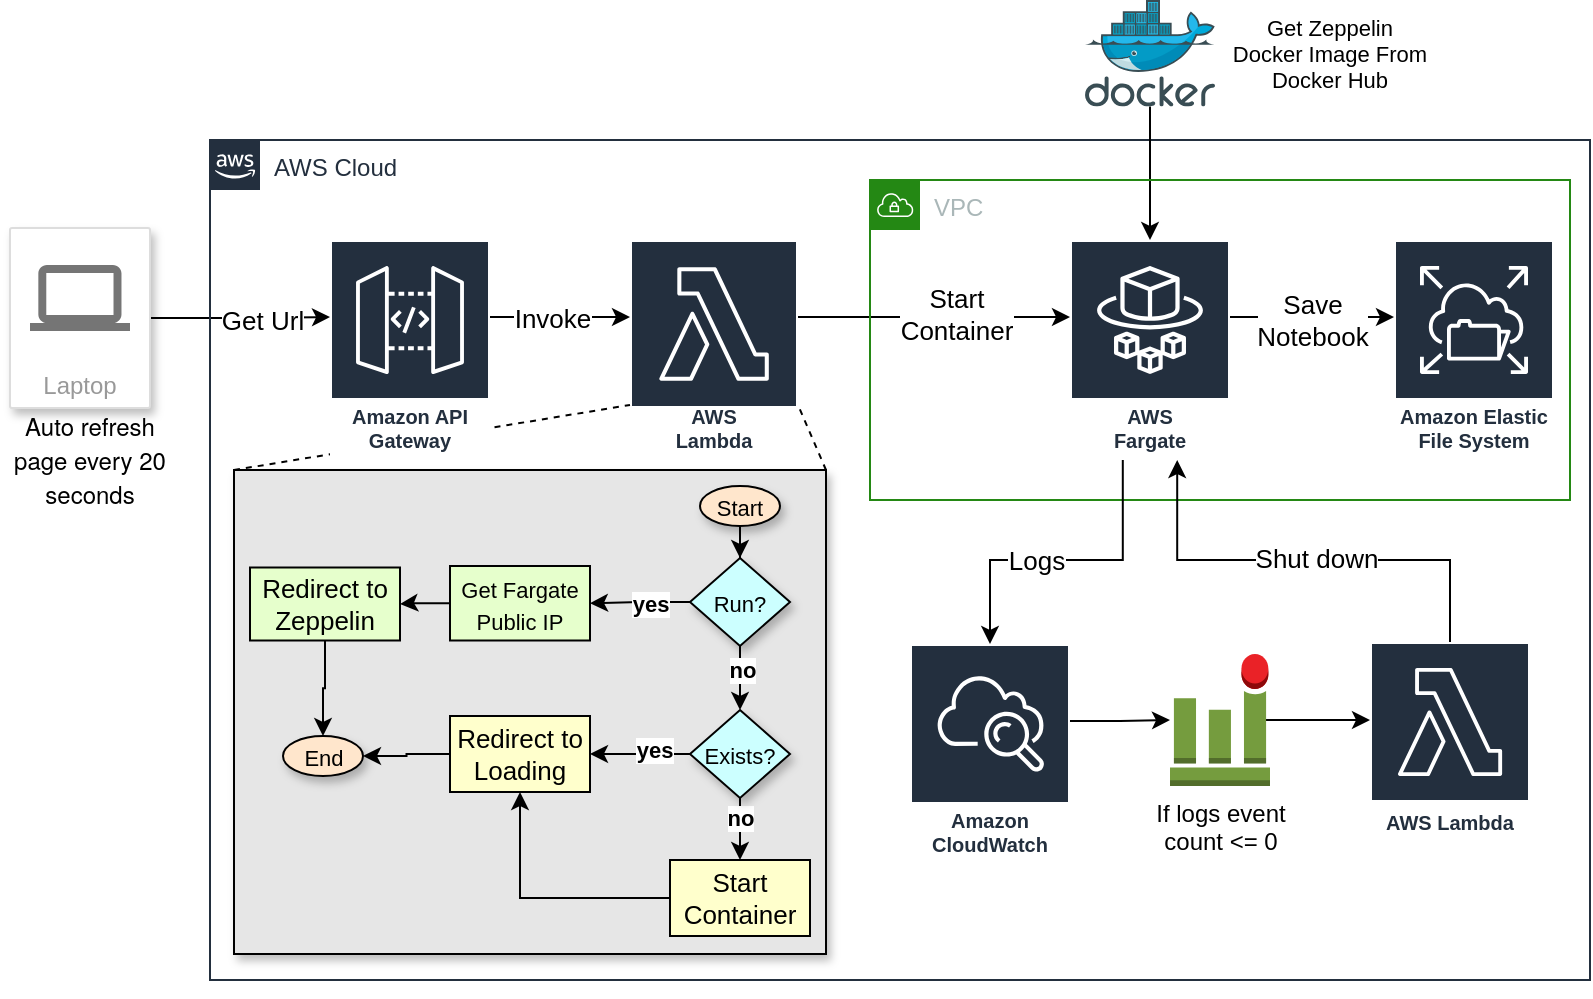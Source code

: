<mxfile version="17.4.2" type="device"><diagram id="2d5L-EtQj0gx2IhhueRL" name="Page-1"><mxGraphModel dx="1388" dy="710" grid="1" gridSize="10" guides="1" tooltips="1" connect="1" arrows="1" fold="1" page="1" pageScale="1" pageWidth="827" pageHeight="1169" math="0" shadow="0"><root><mxCell id="0"/><mxCell id="1" parent="0"/><mxCell id="Nfja7UsKMRAkqFANdGCI-28" style="edgeStyle=orthogonalEdgeStyle;rounded=0;orthogonalLoop=1;jettySize=auto;html=1;exitX=1;exitY=0.5;exitDx=0;exitDy=0;entryX=0;entryY=0.35;entryDx=0;entryDy=0;entryPerimeter=0;fontSize=14;" edge="1" parent="1" source="Nfja7UsKMRAkqFANdGCI-1" target="Nfja7UsKMRAkqFANdGCI-4"><mxGeometry relative="1" as="geometry"/></mxCell><mxCell id="Nfja7UsKMRAkqFANdGCI-38" value="Get Url" style="edgeLabel;html=1;align=center;verticalAlign=middle;resizable=0;points=[];fontSize=13;" vertex="1" connectable="0" parent="Nfja7UsKMRAkqFANdGCI-28"><mxGeometry x="0.036" y="-1" relative="1" as="geometry"><mxPoint x="9" as="offset"/></mxGeometry></mxCell><mxCell id="Nfja7UsKMRAkqFANdGCI-1" value="Laptop" style="strokeColor=#dddddd;shadow=1;strokeWidth=1;rounded=1;absoluteArcSize=1;arcSize=2;labelPosition=center;verticalLabelPosition=middle;align=center;verticalAlign=bottom;spacingLeft=0;fontColor=#999999;fontSize=12;whiteSpace=wrap;spacingBottom=2;" vertex="1" parent="1"><mxGeometry x="20" y="244" width="70" height="90" as="geometry"/></mxCell><mxCell id="Nfja7UsKMRAkqFANdGCI-2" value="" style="sketch=0;dashed=0;connectable=0;html=1;fillColor=#757575;strokeColor=none;shape=mxgraph.gcp2.laptop;part=1;" vertex="1" parent="Nfja7UsKMRAkqFANdGCI-1"><mxGeometry x="0.5" width="50" height="33" relative="1" as="geometry"><mxPoint x="-25" y="18.5" as="offset"/></mxGeometry></mxCell><mxCell id="Nfja7UsKMRAkqFANdGCI-11" value="AWS Cloud" style="points=[[0,0],[0.25,0],[0.5,0],[0.75,0],[1,0],[1,0.25],[1,0.5],[1,0.75],[1,1],[0.75,1],[0.5,1],[0.25,1],[0,1],[0,0.75],[0,0.5],[0,0.25]];outlineConnect=0;gradientColor=none;html=1;whiteSpace=wrap;fontSize=12;fontStyle=0;container=0;pointerEvents=0;collapsible=0;recursiveResize=0;shape=mxgraph.aws4.group;grIcon=mxgraph.aws4.group_aws_cloud_alt;strokeColor=#232F3E;fillColor=none;verticalAlign=top;align=left;spacingLeft=30;fontColor=#232F3E;dashed=0;" vertex="1" parent="1"><mxGeometry x="120" y="200" width="690" height="420" as="geometry"/></mxCell><mxCell id="Nfja7UsKMRAkqFANdGCI-66" style="edgeStyle=orthogonalEdgeStyle;rounded=0;orthogonalLoop=1;jettySize=auto;html=1;fontSize=11;" edge="1" parent="1" source="Nfja7UsKMRAkqFANdGCI-12" target="Nfja7UsKMRAkqFANdGCI-6"><mxGeometry relative="1" as="geometry"/></mxCell><mxCell id="Nfja7UsKMRAkqFANdGCI-12" value="" style="sketch=0;aspect=fixed;html=1;points=[];align=center;image;fontSize=12;image=img/lib/mscae/Docker.svg;" vertex="1" parent="1"><mxGeometry x="557.5" y="130" width="65" height="53.3" as="geometry"/></mxCell><mxCell id="Nfja7UsKMRAkqFANdGCI-29" style="edgeStyle=orthogonalEdgeStyle;rounded=0;orthogonalLoop=1;jettySize=auto;html=1;exitX=1;exitY=0.35;exitDx=0;exitDy=0;exitPerimeter=0;fontSize=14;entryX=0;entryY=0.35;entryDx=0;entryDy=0;entryPerimeter=0;" edge="1" parent="1" source="Nfja7UsKMRAkqFANdGCI-4" target="Nfja7UsKMRAkqFANdGCI-5"><mxGeometry relative="1" as="geometry"/></mxCell><mxCell id="Nfja7UsKMRAkqFANdGCI-39" value="Invoke" style="edgeLabel;html=1;align=center;verticalAlign=middle;resizable=0;points=[];fontSize=13;" vertex="1" connectable="0" parent="Nfja7UsKMRAkqFANdGCI-29"><mxGeometry x="-0.13" relative="1" as="geometry"><mxPoint as="offset"/></mxGeometry></mxCell><mxCell id="Nfja7UsKMRAkqFANdGCI-16" style="edgeStyle=orthogonalEdgeStyle;rounded=0;orthogonalLoop=1;jettySize=auto;html=1;fontSize=14;exitX=1;exitY=0.35;exitDx=0;exitDy=0;exitPerimeter=0;entryX=0;entryY=0.35;entryDx=0;entryDy=0;entryPerimeter=0;" edge="1" parent="1" source="Nfja7UsKMRAkqFANdGCI-5" target="Nfja7UsKMRAkqFANdGCI-6"><mxGeometry relative="1" as="geometry"/></mxCell><mxCell id="Nfja7UsKMRAkqFANdGCI-37" value="Start&lt;br&gt;Container" style="edgeLabel;html=1;align=center;verticalAlign=middle;resizable=0;points=[];fontSize=13;" vertex="1" connectable="0" parent="Nfja7UsKMRAkqFANdGCI-16"><mxGeometry x="0.149" y="2" relative="1" as="geometry"><mxPoint x="1" as="offset"/></mxGeometry></mxCell><mxCell id="Nfja7UsKMRAkqFANdGCI-5" value="AWS &lt;br&gt;Lambda" style="sketch=0;outlineConnect=0;fontColor=#232F3E;gradientColor=none;strokeColor=#ffffff;fillColor=#232F3E;dashed=0;verticalLabelPosition=middle;verticalAlign=bottom;align=center;html=1;whiteSpace=wrap;fontSize=10;fontStyle=1;spacing=3;shape=mxgraph.aws4.productIcon;prIcon=mxgraph.aws4.lambda;points=[[0,0.35,0,0,0],[0,0.75,0,0,0],[1,0.35,0,0,0],[1,0.75,0,0,0]];" vertex="1" parent="1"><mxGeometry x="330" y="250" width="84" height="110" as="geometry"/></mxCell><mxCell id="mYfWNdqaxxAmaTTTeVUT-1" value="VPC" style="points=[[0,0],[0.25,0],[0.5,0],[0.75,0],[1,0],[1,0.25],[1,0.5],[1,0.75],[1,1],[0.75,1],[0.5,1],[0.25,1],[0,1],[0,0.75],[0,0.5],[0,0.25]];outlineConnect=0;gradientColor=none;html=1;whiteSpace=wrap;fontSize=12;fontStyle=0;container=0;pointerEvents=0;collapsible=0;recursiveResize=0;shape=mxgraph.aws4.group;grIcon=mxgraph.aws4.group_vpc;strokeColor=#248814;fillColor=none;verticalAlign=top;align=left;spacingLeft=30;fontColor=#AAB7B8;dashed=0;" parent="1" vertex="1"><mxGeometry x="450" y="220" width="350" height="160" as="geometry"/></mxCell><mxCell id="Nfja7UsKMRAkqFANdGCI-32" style="edgeStyle=orthogonalEdgeStyle;rounded=0;orthogonalLoop=1;jettySize=auto;html=1;exitX=1;exitY=0.35;exitDx=0;exitDy=0;exitPerimeter=0;fontSize=14;" edge="1" parent="1" source="Nfja7UsKMRAkqFANdGCI-7" target="Nfja7UsKMRAkqFANdGCI-8"><mxGeometry relative="1" as="geometry"/></mxCell><mxCell id="Nfja7UsKMRAkqFANdGCI-7" value="Amazon CloudWatch" style="sketch=0;outlineConnect=0;fontColor=#232F3E;gradientColor=none;strokeColor=#ffffff;fillColor=#232F3E;dashed=0;verticalLabelPosition=middle;verticalAlign=bottom;align=center;html=1;whiteSpace=wrap;fontSize=10;fontStyle=1;spacing=3;shape=mxgraph.aws4.productIcon;prIcon=mxgraph.aws4.cloudwatch;points=[[0,0.35,0,0,0],[1,0.35,0,0,0]];" vertex="1" parent="1"><mxGeometry x="470" y="452" width="80" height="110" as="geometry"/></mxCell><mxCell id="Nfja7UsKMRAkqFANdGCI-21" style="edgeStyle=orthogonalEdgeStyle;rounded=0;orthogonalLoop=1;jettySize=auto;html=1;fontSize=14;exitX=0.33;exitY=1;exitDx=0;exitDy=0;exitPerimeter=0;" edge="1" parent="1" source="Nfja7UsKMRAkqFANdGCI-6" target="Nfja7UsKMRAkqFANdGCI-7"><mxGeometry relative="1" as="geometry"><Array as="points"><mxPoint x="576" y="410"/><mxPoint x="510" y="410"/></Array></mxGeometry></mxCell><mxCell id="Nfja7UsKMRAkqFANdGCI-34" value="&lt;font style=&quot;font-size: 13px&quot;&gt;Logs&lt;/font&gt;" style="edgeLabel;html=1;align=center;verticalAlign=middle;resizable=0;points=[];fontSize=14;" vertex="1" connectable="0" parent="Nfja7UsKMRAkqFANdGCI-21"><mxGeometry x="0.185" relative="1" as="geometry"><mxPoint as="offset"/></mxGeometry></mxCell><mxCell id="Nfja7UsKMRAkqFANdGCI-33" style="edgeStyle=orthogonalEdgeStyle;rounded=0;orthogonalLoop=1;jettySize=auto;html=1;exitX=0.96;exitY=0.5;exitDx=0;exitDy=0;exitPerimeter=0;entryX=0;entryY=0.39;entryDx=0;entryDy=0;entryPerimeter=0;fontSize=14;" edge="1" parent="1" source="Nfja7UsKMRAkqFANdGCI-8" target="Nfja7UsKMRAkqFANdGCI-9"><mxGeometry relative="1" as="geometry"/></mxCell><mxCell id="Nfja7UsKMRAkqFANdGCI-8" value="If logs event&lt;br&gt;count &amp;lt;= 0" style="outlineConnect=0;dashed=0;verticalLabelPosition=bottom;verticalAlign=top;align=center;html=1;shape=mxgraph.aws3.alarm;fillColor=#759C3E;gradientColor=none;" vertex="1" parent="1"><mxGeometry x="600" y="457" width="50" height="66" as="geometry"/></mxCell><mxCell id="Nfja7UsKMRAkqFANdGCI-27" style="edgeStyle=orthogonalEdgeStyle;rounded=0;orthogonalLoop=1;jettySize=auto;html=1;entryX=0.67;entryY=1;entryDx=0;entryDy=0;entryPerimeter=0;fontSize=14;" edge="1" parent="1" source="Nfja7UsKMRAkqFANdGCI-9" target="Nfja7UsKMRAkqFANdGCI-6"><mxGeometry relative="1" as="geometry"><Array as="points"><mxPoint x="740" y="410"/><mxPoint x="604" y="410"/></Array></mxGeometry></mxCell><mxCell id="Nfja7UsKMRAkqFANdGCI-35" value="Shut down" style="edgeLabel;html=1;align=center;verticalAlign=middle;resizable=0;points=[];fontSize=13;" vertex="1" connectable="0" parent="Nfja7UsKMRAkqFANdGCI-27"><mxGeometry x="-0.051" y="-1" relative="1" as="geometry"><mxPoint as="offset"/></mxGeometry></mxCell><mxCell id="Nfja7UsKMRAkqFANdGCI-9" value="AWS Lambda" style="sketch=0;outlineConnect=0;fontColor=#232F3E;gradientColor=none;strokeColor=#ffffff;fillColor=#232F3E;dashed=0;verticalLabelPosition=middle;verticalAlign=bottom;align=center;html=1;whiteSpace=wrap;fontSize=10;fontStyle=1;spacing=3;shape=mxgraph.aws4.productIcon;prIcon=mxgraph.aws4.lambda;points=[[0,0.39,0,0,0],[1,0.35,0,0,0]];" vertex="1" parent="1"><mxGeometry x="700" y="451" width="80" height="100" as="geometry"/></mxCell><mxCell id="Nfja7UsKMRAkqFANdGCI-17" style="edgeStyle=orthogonalEdgeStyle;rounded=0;orthogonalLoop=1;jettySize=auto;html=1;fontSize=14;exitX=1;exitY=0.35;exitDx=0;exitDy=0;exitPerimeter=0;entryX=0;entryY=0.35;entryDx=0;entryDy=0;entryPerimeter=0;" edge="1" parent="1" source="Nfja7UsKMRAkqFANdGCI-6" target="Nfja7UsKMRAkqFANdGCI-10"><mxGeometry relative="1" as="geometry"/></mxCell><mxCell id="Nfja7UsKMRAkqFANdGCI-36" value="Save&lt;br&gt;Notebook" style="edgeLabel;html=1;align=center;verticalAlign=middle;resizable=0;points=[];fontSize=13;" vertex="1" connectable="0" parent="Nfja7UsKMRAkqFANdGCI-17"><mxGeometry x="-0.003" y="-1" relative="1" as="geometry"><mxPoint as="offset"/></mxGeometry></mxCell><mxCell id="Nfja7UsKMRAkqFANdGCI-6" value="AWS &lt;br&gt;Fargate" style="sketch=0;outlineConnect=0;fontColor=#232F3E;gradientColor=none;strokeColor=#ffffff;fillColor=#232F3E;dashed=0;verticalLabelPosition=middle;verticalAlign=bottom;align=center;html=1;whiteSpace=wrap;fontSize=10;fontStyle=1;spacing=3;shape=mxgraph.aws4.productIcon;prIcon=mxgraph.aws4.fargate;points=[[0,0.35,0,0,0],[0.33,1,0,0,0],[0.5,1,0,0,0],[0.68,1,0,0,0],[1,0.35,0,0,0]];" vertex="1" parent="1"><mxGeometry x="550" y="250" width="80" height="110" as="geometry"/></mxCell><mxCell id="Nfja7UsKMRAkqFANdGCI-10" value="Amazon Elastic File System" style="sketch=0;outlineConnect=0;fontColor=#232F3E;gradientColor=none;strokeColor=#ffffff;fillColor=#232F3E;dashed=0;verticalLabelPosition=middle;verticalAlign=bottom;align=center;html=1;whiteSpace=wrap;fontSize=10;fontStyle=1;spacing=3;shape=mxgraph.aws4.productIcon;prIcon=mxgraph.aws4.elastic_file_system;points=[[0,0.35,0,0,0],[1,0.35,0,0,0]];" vertex="1" parent="1"><mxGeometry x="712" y="250" width="80" height="110" as="geometry"/></mxCell><mxCell id="Nfja7UsKMRAkqFANdGCI-63" value="" style="rounded=0;whiteSpace=wrap;html=1;shadow=1;fontSize=11;fillColor=#E6E6E6;" vertex="1" parent="1"><mxGeometry x="132" y="365" width="296" height="242" as="geometry"/></mxCell><mxCell id="Nfja7UsKMRAkqFANdGCI-50" value="" style="edgeStyle=orthogonalEdgeStyle;rounded=0;orthogonalLoop=1;jettySize=auto;html=1;fontSize=12;" edge="1" parent="1" source="Nfja7UsKMRAkqFANdGCI-40" target="Nfja7UsKMRAkqFANdGCI-49"><mxGeometry relative="1" as="geometry"/></mxCell><mxCell id="Nfja7UsKMRAkqFANdGCI-40" value="&lt;font style=&quot;font-size: 11px&quot;&gt;Start&lt;/font&gt;" style="ellipse;whiteSpace=wrap;html=1;fontSize=13;fillColor=#FFE6CC;shadow=1;" vertex="1" parent="1"><mxGeometry x="365" y="373" width="40" height="20" as="geometry"/></mxCell><mxCell id="Nfja7UsKMRAkqFANdGCI-44" value="&lt;p class=&quot;p1&quot; style=&quot;margin: 0px ; font-stretch: normal ; line-height: normal ; font-family: &amp;#34;helvetica neue&amp;#34;&quot;&gt;&lt;font style=&quot;font-size: 12px&quot;&gt;Auto refresh page every 20 seconds&lt;/font&gt;&lt;/p&gt;" style="text;html=1;strokeColor=none;fillColor=none;align=center;verticalAlign=middle;whiteSpace=wrap;rounded=0;fontSize=10;" vertex="1" parent="1"><mxGeometry x="20" y="334" width="80" height="50" as="geometry"/></mxCell><mxCell id="Nfja7UsKMRAkqFANdGCI-53" value="" style="edgeStyle=orthogonalEdgeStyle;rounded=0;orthogonalLoop=1;jettySize=auto;html=1;fontSize=12;" edge="1" parent="1" source="Nfja7UsKMRAkqFANdGCI-49" target="Nfja7UsKMRAkqFANdGCI-52"><mxGeometry relative="1" as="geometry"/></mxCell><mxCell id="Nfja7UsKMRAkqFANdGCI-54" value="&lt;b&gt;yes&lt;/b&gt;" style="edgeLabel;html=1;align=center;verticalAlign=middle;resizable=0;points=[];fontSize=11;" vertex="1" connectable="0" parent="Nfja7UsKMRAkqFANdGCI-53"><mxGeometry x="-0.189" y="1" relative="1" as="geometry"><mxPoint as="offset"/></mxGeometry></mxCell><mxCell id="Nfja7UsKMRAkqFANdGCI-76" style="edgeStyle=orthogonalEdgeStyle;rounded=0;orthogonalLoop=1;jettySize=auto;html=1;exitX=0.5;exitY=1;exitDx=0;exitDy=0;entryX=0.5;entryY=0;entryDx=0;entryDy=0;fontSize=11;" edge="1" parent="1" source="Nfja7UsKMRAkqFANdGCI-49" target="Nfja7UsKMRAkqFANdGCI-75"><mxGeometry relative="1" as="geometry"/></mxCell><mxCell id="Nfja7UsKMRAkqFANdGCI-77" value="&lt;b&gt;no&lt;/b&gt;" style="edgeLabel;html=1;align=center;verticalAlign=middle;resizable=0;points=[];fontSize=11;" vertex="1" connectable="0" parent="Nfja7UsKMRAkqFANdGCI-76"><mxGeometry x="-0.25" y="1" relative="1" as="geometry"><mxPoint as="offset"/></mxGeometry></mxCell><mxCell id="Nfja7UsKMRAkqFANdGCI-49" value="&lt;font style=&quot;font-size: 11px&quot;&gt;Run?&lt;/font&gt;" style="rhombus;whiteSpace=wrap;html=1;fontSize=13;fillColor=#CCFFFF;shadow=1;" vertex="1" parent="1"><mxGeometry x="360" y="409" width="50" height="44" as="geometry"/></mxCell><mxCell id="Nfja7UsKMRAkqFANdGCI-56" value="" style="edgeStyle=orthogonalEdgeStyle;rounded=0;orthogonalLoop=1;jettySize=auto;html=1;fontSize=11;" edge="1" parent="1" source="Nfja7UsKMRAkqFANdGCI-52" target="Nfja7UsKMRAkqFANdGCI-55"><mxGeometry relative="1" as="geometry"/></mxCell><mxCell id="Nfja7UsKMRAkqFANdGCI-52" value="&lt;font style=&quot;font-size: 11px&quot;&gt;Get Fargate Public IP&lt;/font&gt;" style="whiteSpace=wrap;html=1;fontSize=13;fillColor=#E6FFCC;" vertex="1" parent="1"><mxGeometry x="240" y="413" width="70" height="37.25" as="geometry"/></mxCell><mxCell id="Nfja7UsKMRAkqFANdGCI-62" style="edgeStyle=orthogonalEdgeStyle;rounded=0;orthogonalLoop=1;jettySize=auto;html=1;exitX=0.5;exitY=1;exitDx=0;exitDy=0;fontSize=11;" edge="1" parent="1" source="Nfja7UsKMRAkqFANdGCI-55" target="Nfja7UsKMRAkqFANdGCI-60"><mxGeometry relative="1" as="geometry"/></mxCell><mxCell id="Nfja7UsKMRAkqFANdGCI-55" value="Redirect to Zeppelin" style="whiteSpace=wrap;html=1;fontSize=13;fillColor=#E6FFCC;" vertex="1" parent="1"><mxGeometry x="140" y="413.75" width="75" height="36.5" as="geometry"/></mxCell><mxCell id="Nfja7UsKMRAkqFANdGCI-61" style="edgeStyle=orthogonalEdgeStyle;rounded=0;orthogonalLoop=1;jettySize=auto;html=1;exitX=0;exitY=0.5;exitDx=0;exitDy=0;fontSize=11;" edge="1" parent="1" source="Nfja7UsKMRAkqFANdGCI-57" target="Nfja7UsKMRAkqFANdGCI-60"><mxGeometry relative="1" as="geometry"/></mxCell><mxCell id="Nfja7UsKMRAkqFANdGCI-57" value="Redirect to Loading" style="whiteSpace=wrap;html=1;fontSize=13;fillColor=#FFFFCC;" vertex="1" parent="1"><mxGeometry x="240" y="488" width="70" height="38" as="geometry"/></mxCell><mxCell id="Nfja7UsKMRAkqFANdGCI-64" value="" style="endArrow=none;dashed=1;html=1;rounded=0;fontSize=11;exitX=0;exitY=0;exitDx=0;exitDy=0;entryX=0;entryY=0.75;entryDx=0;entryDy=0;entryPerimeter=0;" edge="1" parent="1" source="Nfja7UsKMRAkqFANdGCI-63" target="Nfja7UsKMRAkqFANdGCI-5"><mxGeometry width="50" height="50" relative="1" as="geometry"><mxPoint x="470" y="420" as="sourcePoint"/><mxPoint x="520" y="370" as="targetPoint"/></mxGeometry></mxCell><mxCell id="Nfja7UsKMRAkqFANdGCI-60" value="&lt;font style=&quot;font-size: 11px&quot;&gt;End&lt;/font&gt;" style="ellipse;whiteSpace=wrap;html=1;fontSize=13;fillColor=#FFE6CC;shadow=1;" vertex="1" parent="1"><mxGeometry x="156.5" y="498" width="40" height="20" as="geometry"/></mxCell><mxCell id="Nfja7UsKMRAkqFANdGCI-65" value="" style="endArrow=none;dashed=1;html=1;rounded=0;fontSize=11;entryX=1;entryY=0.75;entryDx=0;entryDy=0;entryPerimeter=0;exitX=1;exitY=0;exitDx=0;exitDy=0;" edge="1" parent="1" source="Nfja7UsKMRAkqFANdGCI-63" target="Nfja7UsKMRAkqFANdGCI-5"><mxGeometry width="50" height="50" relative="1" as="geometry"><mxPoint x="470" y="420" as="sourcePoint"/><mxPoint x="520" y="370" as="targetPoint"/></mxGeometry></mxCell><mxCell id="Nfja7UsKMRAkqFANdGCI-4" value="Amazon API Gateway" style="sketch=0;outlineConnect=0;fontColor=#232F3E;gradientColor=none;strokeColor=#ffffff;fillColor=#232F3E;dashed=0;verticalLabelPosition=middle;verticalAlign=bottom;align=center;html=1;whiteSpace=wrap;fontSize=10;fontStyle=1;spacing=3;shape=mxgraph.aws4.productIcon;prIcon=mxgraph.aws4.api_gateway;points=[[0,0.35,0,0,0],[1,0.35,0,0,0]];" vertex="1" parent="1"><mxGeometry x="180" y="250" width="80" height="110" as="geometry"/></mxCell><mxCell id="Nfja7UsKMRAkqFANdGCI-67" value="Get Zeppelin Docker Image From Docker Hub" style="text;html=1;strokeColor=none;fillColor=none;align=center;verticalAlign=middle;whiteSpace=wrap;rounded=0;shadow=1;fontSize=11;" vertex="1" parent="1"><mxGeometry x="630" y="141.65" width="100" height="30" as="geometry"/></mxCell><mxCell id="Nfja7UsKMRAkqFANdGCI-78" style="edgeStyle=orthogonalEdgeStyle;rounded=0;orthogonalLoop=1;jettySize=auto;html=1;exitX=0;exitY=0.5;exitDx=0;exitDy=0;entryX=1;entryY=0.5;entryDx=0;entryDy=0;fontSize=11;" edge="1" parent="1" source="Nfja7UsKMRAkqFANdGCI-75" target="Nfja7UsKMRAkqFANdGCI-57"><mxGeometry relative="1" as="geometry"/></mxCell><mxCell id="Nfja7UsKMRAkqFANdGCI-79" value="&lt;b&gt;yes&lt;/b&gt;" style="edgeLabel;html=1;align=center;verticalAlign=middle;resizable=0;points=[];fontSize=11;" vertex="1" connectable="0" parent="Nfja7UsKMRAkqFANdGCI-78"><mxGeometry x="-0.28" y="-2" relative="1" as="geometry"><mxPoint as="offset"/></mxGeometry></mxCell><mxCell id="Nfja7UsKMRAkqFANdGCI-81" value="" style="edgeStyle=orthogonalEdgeStyle;rounded=0;orthogonalLoop=1;jettySize=auto;html=1;fontSize=11;" edge="1" parent="1" source="Nfja7UsKMRAkqFANdGCI-75" target="Nfja7UsKMRAkqFANdGCI-80"><mxGeometry relative="1" as="geometry"/></mxCell><mxCell id="Nfja7UsKMRAkqFANdGCI-82" value="&lt;b&gt;no&lt;/b&gt;" style="edgeLabel;html=1;align=center;verticalAlign=middle;resizable=0;points=[];fontSize=11;" vertex="1" connectable="0" parent="Nfja7UsKMRAkqFANdGCI-81"><mxGeometry x="-0.585" relative="1" as="geometry"><mxPoint as="offset"/></mxGeometry></mxCell><mxCell id="Nfja7UsKMRAkqFANdGCI-75" value="&lt;font style=&quot;font-size: 11px&quot;&gt;Exists?&lt;/font&gt;" style="rhombus;whiteSpace=wrap;html=1;fontSize=13;fillColor=#CCFFFF;shadow=1;" vertex="1" parent="1"><mxGeometry x="360" y="485" width="50" height="44" as="geometry"/></mxCell><mxCell id="Nfja7UsKMRAkqFANdGCI-83" style="edgeStyle=orthogonalEdgeStyle;rounded=0;orthogonalLoop=1;jettySize=auto;html=1;exitX=0;exitY=0.5;exitDx=0;exitDy=0;fontSize=11;" edge="1" parent="1" source="Nfja7UsKMRAkqFANdGCI-80" target="Nfja7UsKMRAkqFANdGCI-57"><mxGeometry relative="1" as="geometry"/></mxCell><mxCell id="Nfja7UsKMRAkqFANdGCI-80" value="Start Container" style="whiteSpace=wrap;html=1;fontSize=13;fillColor=#FFFFCC;" vertex="1" parent="1"><mxGeometry x="350" y="560" width="70" height="38" as="geometry"/></mxCell><mxCell id="Nfja7UsKMRAkqFANdGCI-84" style="edgeStyle=orthogonalEdgeStyle;rounded=0;orthogonalLoop=1;jettySize=auto;html=1;exitX=0.5;exitY=1;exitDx=0;exitDy=0;fontSize=11;" edge="1" parent="1" source="Nfja7UsKMRAkqFANdGCI-11" target="Nfja7UsKMRAkqFANdGCI-11"><mxGeometry relative="1" as="geometry"/></mxCell></root></mxGraphModel></diagram></mxfile>